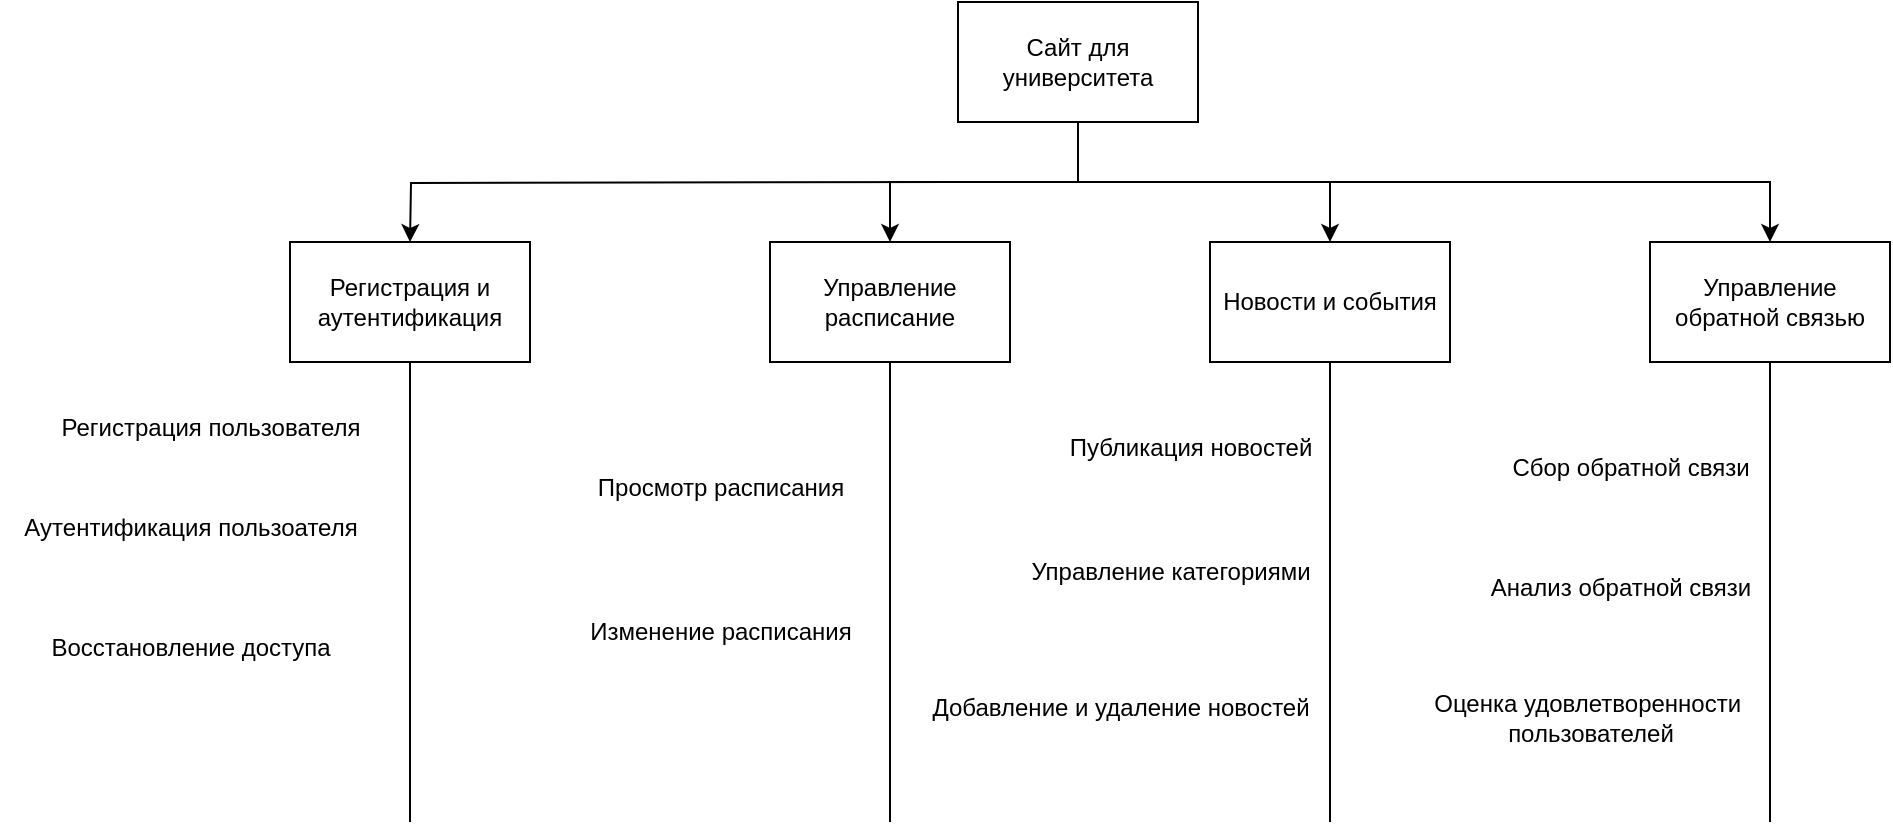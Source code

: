 <mxfile version="24.2.1" type="device">
  <diagram name="Страница — 1" id="NTJzLdgHY6nBGKSZh6r4">
    <mxGraphModel dx="2069" dy="567" grid="1" gridSize="10" guides="1" tooltips="1" connect="1" arrows="1" fold="1" page="1" pageScale="1" pageWidth="827" pageHeight="1169" math="0" shadow="0">
      <root>
        <mxCell id="0" />
        <mxCell id="1" parent="0" />
        <mxCell id="ph9ImoRxTOqSh8g1Ih8S-1" value="Регистрация и аутентификация" style="rounded=0;whiteSpace=wrap;html=1;" vertex="1" parent="1">
          <mxGeometry x="20" y="150" width="120" height="60" as="geometry" />
        </mxCell>
        <mxCell id="ph9ImoRxTOqSh8g1Ih8S-2" value="Управление расписание" style="rounded=0;whiteSpace=wrap;html=1;" vertex="1" parent="1">
          <mxGeometry x="260" y="150" width="120" height="60" as="geometry" />
        </mxCell>
        <mxCell id="ph9ImoRxTOqSh8g1Ih8S-3" value="Новости и события" style="rounded=0;whiteSpace=wrap;html=1;" vertex="1" parent="1">
          <mxGeometry x="480" y="150" width="120" height="60" as="geometry" />
        </mxCell>
        <mxCell id="ph9ImoRxTOqSh8g1Ih8S-4" value="Управление обратной связью" style="rounded=0;whiteSpace=wrap;html=1;" vertex="1" parent="1">
          <mxGeometry x="700" y="150" width="120" height="60" as="geometry" />
        </mxCell>
        <mxCell id="ph9ImoRxTOqSh8g1Ih8S-5" value="" style="endArrow=none;html=1;rounded=0;entryX=0.5;entryY=1;entryDx=0;entryDy=0;" edge="1" parent="1" target="ph9ImoRxTOqSh8g1Ih8S-1">
          <mxGeometry width="50" height="50" relative="1" as="geometry">
            <mxPoint x="80" y="440" as="sourcePoint" />
            <mxPoint x="460" y="270" as="targetPoint" />
          </mxGeometry>
        </mxCell>
        <mxCell id="ph9ImoRxTOqSh8g1Ih8S-8" value="Регистрация пользователя" style="text;html=1;align=center;verticalAlign=middle;resizable=0;points=[];autosize=1;strokeColor=none;fillColor=none;" vertex="1" parent="1">
          <mxGeometry x="-105" y="228" width="170" height="30" as="geometry" />
        </mxCell>
        <mxCell id="ph9ImoRxTOqSh8g1Ih8S-9" value="Аутентификация пользоателя" style="text;html=1;align=center;verticalAlign=middle;resizable=0;points=[];autosize=1;strokeColor=none;fillColor=none;" vertex="1" parent="1">
          <mxGeometry x="-125" y="278" width="190" height="30" as="geometry" />
        </mxCell>
        <mxCell id="ph9ImoRxTOqSh8g1Ih8S-10" value="Восстановление доступа" style="text;html=1;align=center;verticalAlign=middle;resizable=0;points=[];autosize=1;strokeColor=none;fillColor=none;" vertex="1" parent="1">
          <mxGeometry x="-110" y="338" width="160" height="30" as="geometry" />
        </mxCell>
        <mxCell id="ph9ImoRxTOqSh8g1Ih8S-11" value="" style="endArrow=none;html=1;rounded=0;entryX=0.5;entryY=1;entryDx=0;entryDy=0;" edge="1" parent="1" target="ph9ImoRxTOqSh8g1Ih8S-2">
          <mxGeometry width="50" height="50" relative="1" as="geometry">
            <mxPoint x="320" y="440" as="sourcePoint" />
            <mxPoint x="460" y="270" as="targetPoint" />
          </mxGeometry>
        </mxCell>
        <mxCell id="ph9ImoRxTOqSh8g1Ih8S-12" value="Просмотр расписания" style="text;html=1;align=center;verticalAlign=middle;resizable=0;points=[];autosize=1;strokeColor=none;fillColor=none;" vertex="1" parent="1">
          <mxGeometry x="160" y="258" width="150" height="30" as="geometry" />
        </mxCell>
        <mxCell id="ph9ImoRxTOqSh8g1Ih8S-14" value="Изменение расписания" style="text;html=1;align=center;verticalAlign=middle;resizable=0;points=[];autosize=1;strokeColor=none;fillColor=none;" vertex="1" parent="1">
          <mxGeometry x="160" y="330" width="150" height="30" as="geometry" />
        </mxCell>
        <mxCell id="ph9ImoRxTOqSh8g1Ih8S-15" value="" style="endArrow=none;html=1;rounded=0;entryX=0.5;entryY=1;entryDx=0;entryDy=0;" edge="1" parent="1" target="ph9ImoRxTOqSh8g1Ih8S-3">
          <mxGeometry width="50" height="50" relative="1" as="geometry">
            <mxPoint x="540" y="440" as="sourcePoint" />
            <mxPoint x="460" y="270" as="targetPoint" />
          </mxGeometry>
        </mxCell>
        <mxCell id="ph9ImoRxTOqSh8g1Ih8S-16" value="Публикация новостей" style="text;html=1;align=center;verticalAlign=middle;resizable=0;points=[];autosize=1;strokeColor=none;fillColor=none;" vertex="1" parent="1">
          <mxGeometry x="400" y="238" width="140" height="30" as="geometry" />
        </mxCell>
        <mxCell id="ph9ImoRxTOqSh8g1Ih8S-17" value="Управление категориями" style="text;html=1;align=center;verticalAlign=middle;resizable=0;points=[];autosize=1;strokeColor=none;fillColor=none;" vertex="1" parent="1">
          <mxGeometry x="380" y="300" width="160" height="30" as="geometry" />
        </mxCell>
        <mxCell id="ph9ImoRxTOqSh8g1Ih8S-18" value="Добавление и удаление новостей" style="text;html=1;align=center;verticalAlign=middle;resizable=0;points=[];autosize=1;strokeColor=none;fillColor=none;" vertex="1" parent="1">
          <mxGeometry x="330" y="368" width="210" height="30" as="geometry" />
        </mxCell>
        <mxCell id="ph9ImoRxTOqSh8g1Ih8S-22" value="" style="endArrow=none;html=1;rounded=0;entryX=0.5;entryY=1;entryDx=0;entryDy=0;" edge="1" parent="1" target="ph9ImoRxTOqSh8g1Ih8S-4">
          <mxGeometry width="50" height="50" relative="1" as="geometry">
            <mxPoint x="760" y="440" as="sourcePoint" />
            <mxPoint x="460" y="270" as="targetPoint" />
          </mxGeometry>
        </mxCell>
        <mxCell id="ph9ImoRxTOqSh8g1Ih8S-23" value="Сбор обратной связи" style="text;html=1;align=center;verticalAlign=middle;resizable=0;points=[];autosize=1;strokeColor=none;fillColor=none;" vertex="1" parent="1">
          <mxGeometry x="620" y="248" width="140" height="30" as="geometry" />
        </mxCell>
        <mxCell id="ph9ImoRxTOqSh8g1Ih8S-24" value="Анализ обратной связи" style="text;html=1;align=center;verticalAlign=middle;resizable=0;points=[];autosize=1;strokeColor=none;fillColor=none;" vertex="1" parent="1">
          <mxGeometry x="610" y="308" width="150" height="30" as="geometry" />
        </mxCell>
        <mxCell id="ph9ImoRxTOqSh8g1Ih8S-25" value="Оценка удовлетворенности&amp;nbsp;&lt;div&gt;пользователей&lt;/div&gt;" style="text;html=1;align=center;verticalAlign=middle;resizable=0;points=[];autosize=1;strokeColor=none;fillColor=none;" vertex="1" parent="1">
          <mxGeometry x="580" y="368" width="180" height="40" as="geometry" />
        </mxCell>
        <mxCell id="ph9ImoRxTOqSh8g1Ih8S-27" style="edgeStyle=orthogonalEdgeStyle;rounded=0;orthogonalLoop=1;jettySize=auto;html=1;" edge="1" parent="1" source="ph9ImoRxTOqSh8g1Ih8S-26" target="ph9ImoRxTOqSh8g1Ih8S-2">
          <mxGeometry relative="1" as="geometry" />
        </mxCell>
        <mxCell id="ph9ImoRxTOqSh8g1Ih8S-28" style="edgeStyle=orthogonalEdgeStyle;rounded=0;orthogonalLoop=1;jettySize=auto;html=1;" edge="1" parent="1">
          <mxGeometry relative="1" as="geometry">
            <mxPoint x="354" y="120" as="sourcePoint" />
            <mxPoint x="80" y="150" as="targetPoint" />
          </mxGeometry>
        </mxCell>
        <mxCell id="ph9ImoRxTOqSh8g1Ih8S-29" style="edgeStyle=orthogonalEdgeStyle;rounded=0;orthogonalLoop=1;jettySize=auto;html=1;" edge="1" parent="1" source="ph9ImoRxTOqSh8g1Ih8S-26" target="ph9ImoRxTOqSh8g1Ih8S-3">
          <mxGeometry relative="1" as="geometry">
            <Array as="points">
              <mxPoint x="414" y="120" />
              <mxPoint x="540" y="120" />
            </Array>
          </mxGeometry>
        </mxCell>
        <mxCell id="ph9ImoRxTOqSh8g1Ih8S-30" style="edgeStyle=orthogonalEdgeStyle;rounded=0;orthogonalLoop=1;jettySize=auto;html=1;" edge="1" parent="1" source="ph9ImoRxTOqSh8g1Ih8S-26" target="ph9ImoRxTOqSh8g1Ih8S-4">
          <mxGeometry relative="1" as="geometry">
            <Array as="points">
              <mxPoint x="414" y="120" />
              <mxPoint x="760" y="120" />
            </Array>
          </mxGeometry>
        </mxCell>
        <mxCell id="ph9ImoRxTOqSh8g1Ih8S-26" value="Сайт для университета" style="rounded=0;whiteSpace=wrap;html=1;" vertex="1" parent="1">
          <mxGeometry x="354" y="30" width="120" height="60" as="geometry" />
        </mxCell>
      </root>
    </mxGraphModel>
  </diagram>
</mxfile>
